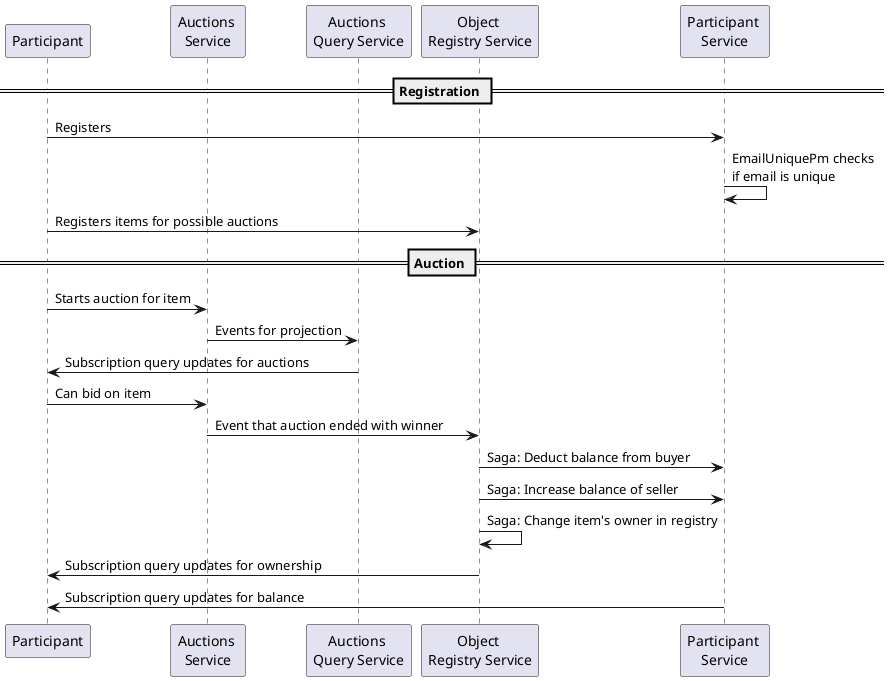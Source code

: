 @startuml

participant "Participant" as p

participant "Auctions \nService" as auctions
participant "Auctions \nQuery Service" as auctionsq
participant "Object \nRegistry Service" as or
participant "Participant \nService" as ps


== Registration ==
p -> ps: Registers
ps -> ps: EmailUniquePm checks \nif email is unique
p -> or: Registers items for possible auctions

== Auction ==
p -> auctions: Starts auction for item
auctions -> auctionsq: Events for projection
auctionsq -> p: Subscription query updates for auctions

p -> auctions: Can bid on item
auctions -> or: Event that auction ended with winner
or -> ps: Saga: Deduct balance from buyer
or -> ps: Saga: Increase balance of seller
or -> or: Saga: Change item's owner in registry
or -> p: Subscription query updates for ownership
ps -> p: Subscription query updates for balance

@enduml
